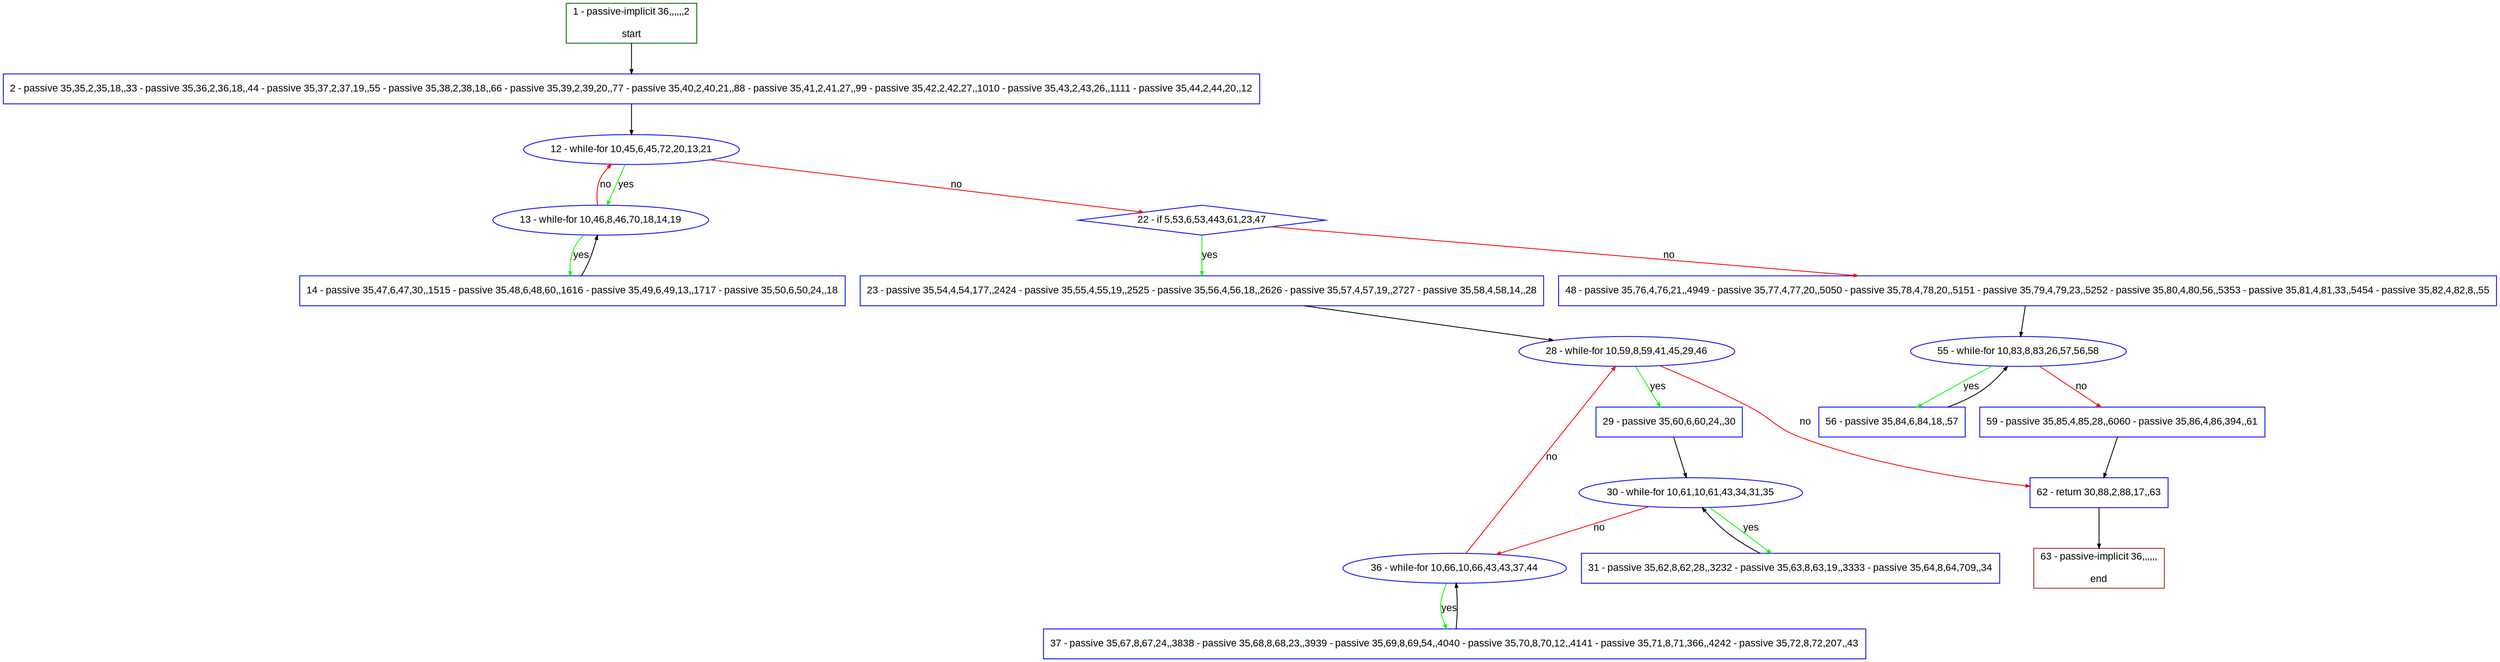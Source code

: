 digraph "" {
  graph [pack="true", label="", fontsize="12", packmode="clust", fontname="Arial", fillcolor="#FFFFCC", bgcolor="white", style="rounded,filled", compound="true"];
  node [node_initialized="no", label="", color="grey", fontsize="12", fillcolor="white", fontname="Arial", style="filled", shape="rectangle", compound="true", fixedsize="false"];
  edge [fontcolor="black", arrowhead="normal", arrowtail="none", arrowsize="0.5", ltail="", label="", color="black", fontsize="12", lhead="", fontname="Arial", dir="forward", compound="true"];
  __N1 [label="2 - passive 35,35,2,35,18,,33 - passive 35,36,2,36,18,,44 - passive 35,37,2,37,19,,55 - passive 35,38,2,38,18,,66 - passive 35,39,2,39,20,,77 - passive 35,40,2,40,21,,88 - passive 35,41,2,41,27,,99 - passive 35,42,2,42,27,,1010 - passive 35,43,2,43,26,,1111 - passive 35,44,2,44,20,,12", color="#0000ff", fillcolor="#ffffff", style="filled", shape="box"];
  __N2 [label="1 - passive-implicit 36,,,,,,2\n\nstart", color="#006400", fillcolor="#ffffff", style="filled", shape="box"];
  __N3 [label="12 - while-for 10,45,6,45,72,20,13,21", color="#0000ff", fillcolor="#ffffff", style="filled", shape="oval"];
  __N4 [label="13 - while-for 10,46,8,46,70,18,14,19", color="#0000ff", fillcolor="#ffffff", style="filled", shape="oval"];
  __N5 [label="22 - if 5,53,6,53,443,61,23,47", color="#0000ff", fillcolor="#ffffff", style="filled", shape="diamond"];
  __N6 [label="14 - passive 35,47,6,47,30,,1515 - passive 35,48,6,48,60,,1616 - passive 35,49,6,49,13,,1717 - passive 35,50,6,50,24,,18", color="#0000ff", fillcolor="#ffffff", style="filled", shape="box"];
  __N7 [label="23 - passive 35,54,4,54,177,,2424 - passive 35,55,4,55,19,,2525 - passive 35,56,4,56,18,,2626 - passive 35,57,4,57,19,,2727 - passive 35,58,4,58,14,,28", color="#0000ff", fillcolor="#ffffff", style="filled", shape="box"];
  __N8 [label="48 - passive 35,76,4,76,21,,4949 - passive 35,77,4,77,20,,5050 - passive 35,78,4,78,20,,5151 - passive 35,79,4,79,23,,5252 - passive 35,80,4,80,56,,5353 - passive 35,81,4,81,33,,5454 - passive 35,82,4,82,8,,55", color="#0000ff", fillcolor="#ffffff", style="filled", shape="box"];
  __N9 [label="28 - while-for 10,59,8,59,41,45,29,46", color="#0000ff", fillcolor="#ffffff", style="filled", shape="oval"];
  __N10 [label="29 - passive 35,60,6,60,24,,30", color="#0000ff", fillcolor="#ffffff", style="filled", shape="box"];
  __N11 [label="62 - return 30,88,2,88,17,,63", color="#0000ff", fillcolor="#ffffff", style="filled", shape="box"];
  __N12 [label="30 - while-for 10,61,10,61,43,34,31,35", color="#0000ff", fillcolor="#ffffff", style="filled", shape="oval"];
  __N13 [label="31 - passive 35,62,8,62,28,,3232 - passive 35,63,8,63,19,,3333 - passive 35,64,8,64,709,,34", color="#0000ff", fillcolor="#ffffff", style="filled", shape="box"];
  __N14 [label="36 - while-for 10,66,10,66,43,43,37,44", color="#0000ff", fillcolor="#ffffff", style="filled", shape="oval"];
  __N15 [label="37 - passive 35,67,8,67,24,,3838 - passive 35,68,8,68,23,,3939 - passive 35,69,8,69,54,,4040 - passive 35,70,8,70,12,,4141 - passive 35,71,8,71,366,,4242 - passive 35,72,8,72,207,,43", color="#0000ff", fillcolor="#ffffff", style="filled", shape="box"];
  __N16 [label="55 - while-for 10,83,8,83,26,57,56,58", color="#0000ff", fillcolor="#ffffff", style="filled", shape="oval"];
  __N17 [label="56 - passive 35,84,6,84,18,,57", color="#0000ff", fillcolor="#ffffff", style="filled", shape="box"];
  __N18 [label="59 - passive 35,85,4,85,28,,6060 - passive 35,86,4,86,394,,61", color="#0000ff", fillcolor="#ffffff", style="filled", shape="box"];
  __N19 [label="63 - passive-implicit 36,,,,,,\n\nend", color="#a52a2a", fillcolor="#ffffff", style="filled", shape="box"];
  __N2 -> __N1 [arrowhead="normal", arrowtail="none", color="#000000", label="", dir="forward"];
  __N1 -> __N3 [arrowhead="normal", arrowtail="none", color="#000000", label="", dir="forward"];
  __N3 -> __N4 [arrowhead="normal", arrowtail="none", color="#00ff00", label="yes", dir="forward"];
  __N4 -> __N3 [arrowhead="normal", arrowtail="none", color="#ff0000", label="no", dir="forward"];
  __N3 -> __N5 [arrowhead="normal", arrowtail="none", color="#ff0000", label="no", dir="forward"];
  __N4 -> __N6 [arrowhead="normal", arrowtail="none", color="#00ff00", label="yes", dir="forward"];
  __N6 -> __N4 [arrowhead="normal", arrowtail="none", color="#000000", label="", dir="forward"];
  __N5 -> __N7 [arrowhead="normal", arrowtail="none", color="#00ff00", label="yes", dir="forward"];
  __N5 -> __N8 [arrowhead="normal", arrowtail="none", color="#ff0000", label="no", dir="forward"];
  __N7 -> __N9 [arrowhead="normal", arrowtail="none", color="#000000", label="", dir="forward"];
  __N9 -> __N10 [arrowhead="normal", arrowtail="none", color="#00ff00", label="yes", dir="forward"];
  __N9 -> __N11 [arrowhead="normal", arrowtail="none", color="#ff0000", label="no", dir="forward"];
  __N10 -> __N12 [arrowhead="normal", arrowtail="none", color="#000000", label="", dir="forward"];
  __N12 -> __N13 [arrowhead="normal", arrowtail="none", color="#00ff00", label="yes", dir="forward"];
  __N13 -> __N12 [arrowhead="normal", arrowtail="none", color="#000000", label="", dir="forward"];
  __N12 -> __N14 [arrowhead="normal", arrowtail="none", color="#ff0000", label="no", dir="forward"];
  __N14 -> __N9 [arrowhead="normal", arrowtail="none", color="#ff0000", label="no", dir="forward"];
  __N14 -> __N15 [arrowhead="normal", arrowtail="none", color="#00ff00", label="yes", dir="forward"];
  __N15 -> __N14 [arrowhead="normal", arrowtail="none", color="#000000", label="", dir="forward"];
  __N8 -> __N16 [arrowhead="normal", arrowtail="none", color="#000000", label="", dir="forward"];
  __N16 -> __N17 [arrowhead="normal", arrowtail="none", color="#00ff00", label="yes", dir="forward"];
  __N17 -> __N16 [arrowhead="normal", arrowtail="none", color="#000000", label="", dir="forward"];
  __N16 -> __N18 [arrowhead="normal", arrowtail="none", color="#ff0000", label="no", dir="forward"];
  __N18 -> __N11 [arrowhead="normal", arrowtail="none", color="#000000", label="", dir="forward"];
  __N11 -> __N19 [arrowhead="normal", arrowtail="none", color="#000000", label="", dir="forward"];
}
